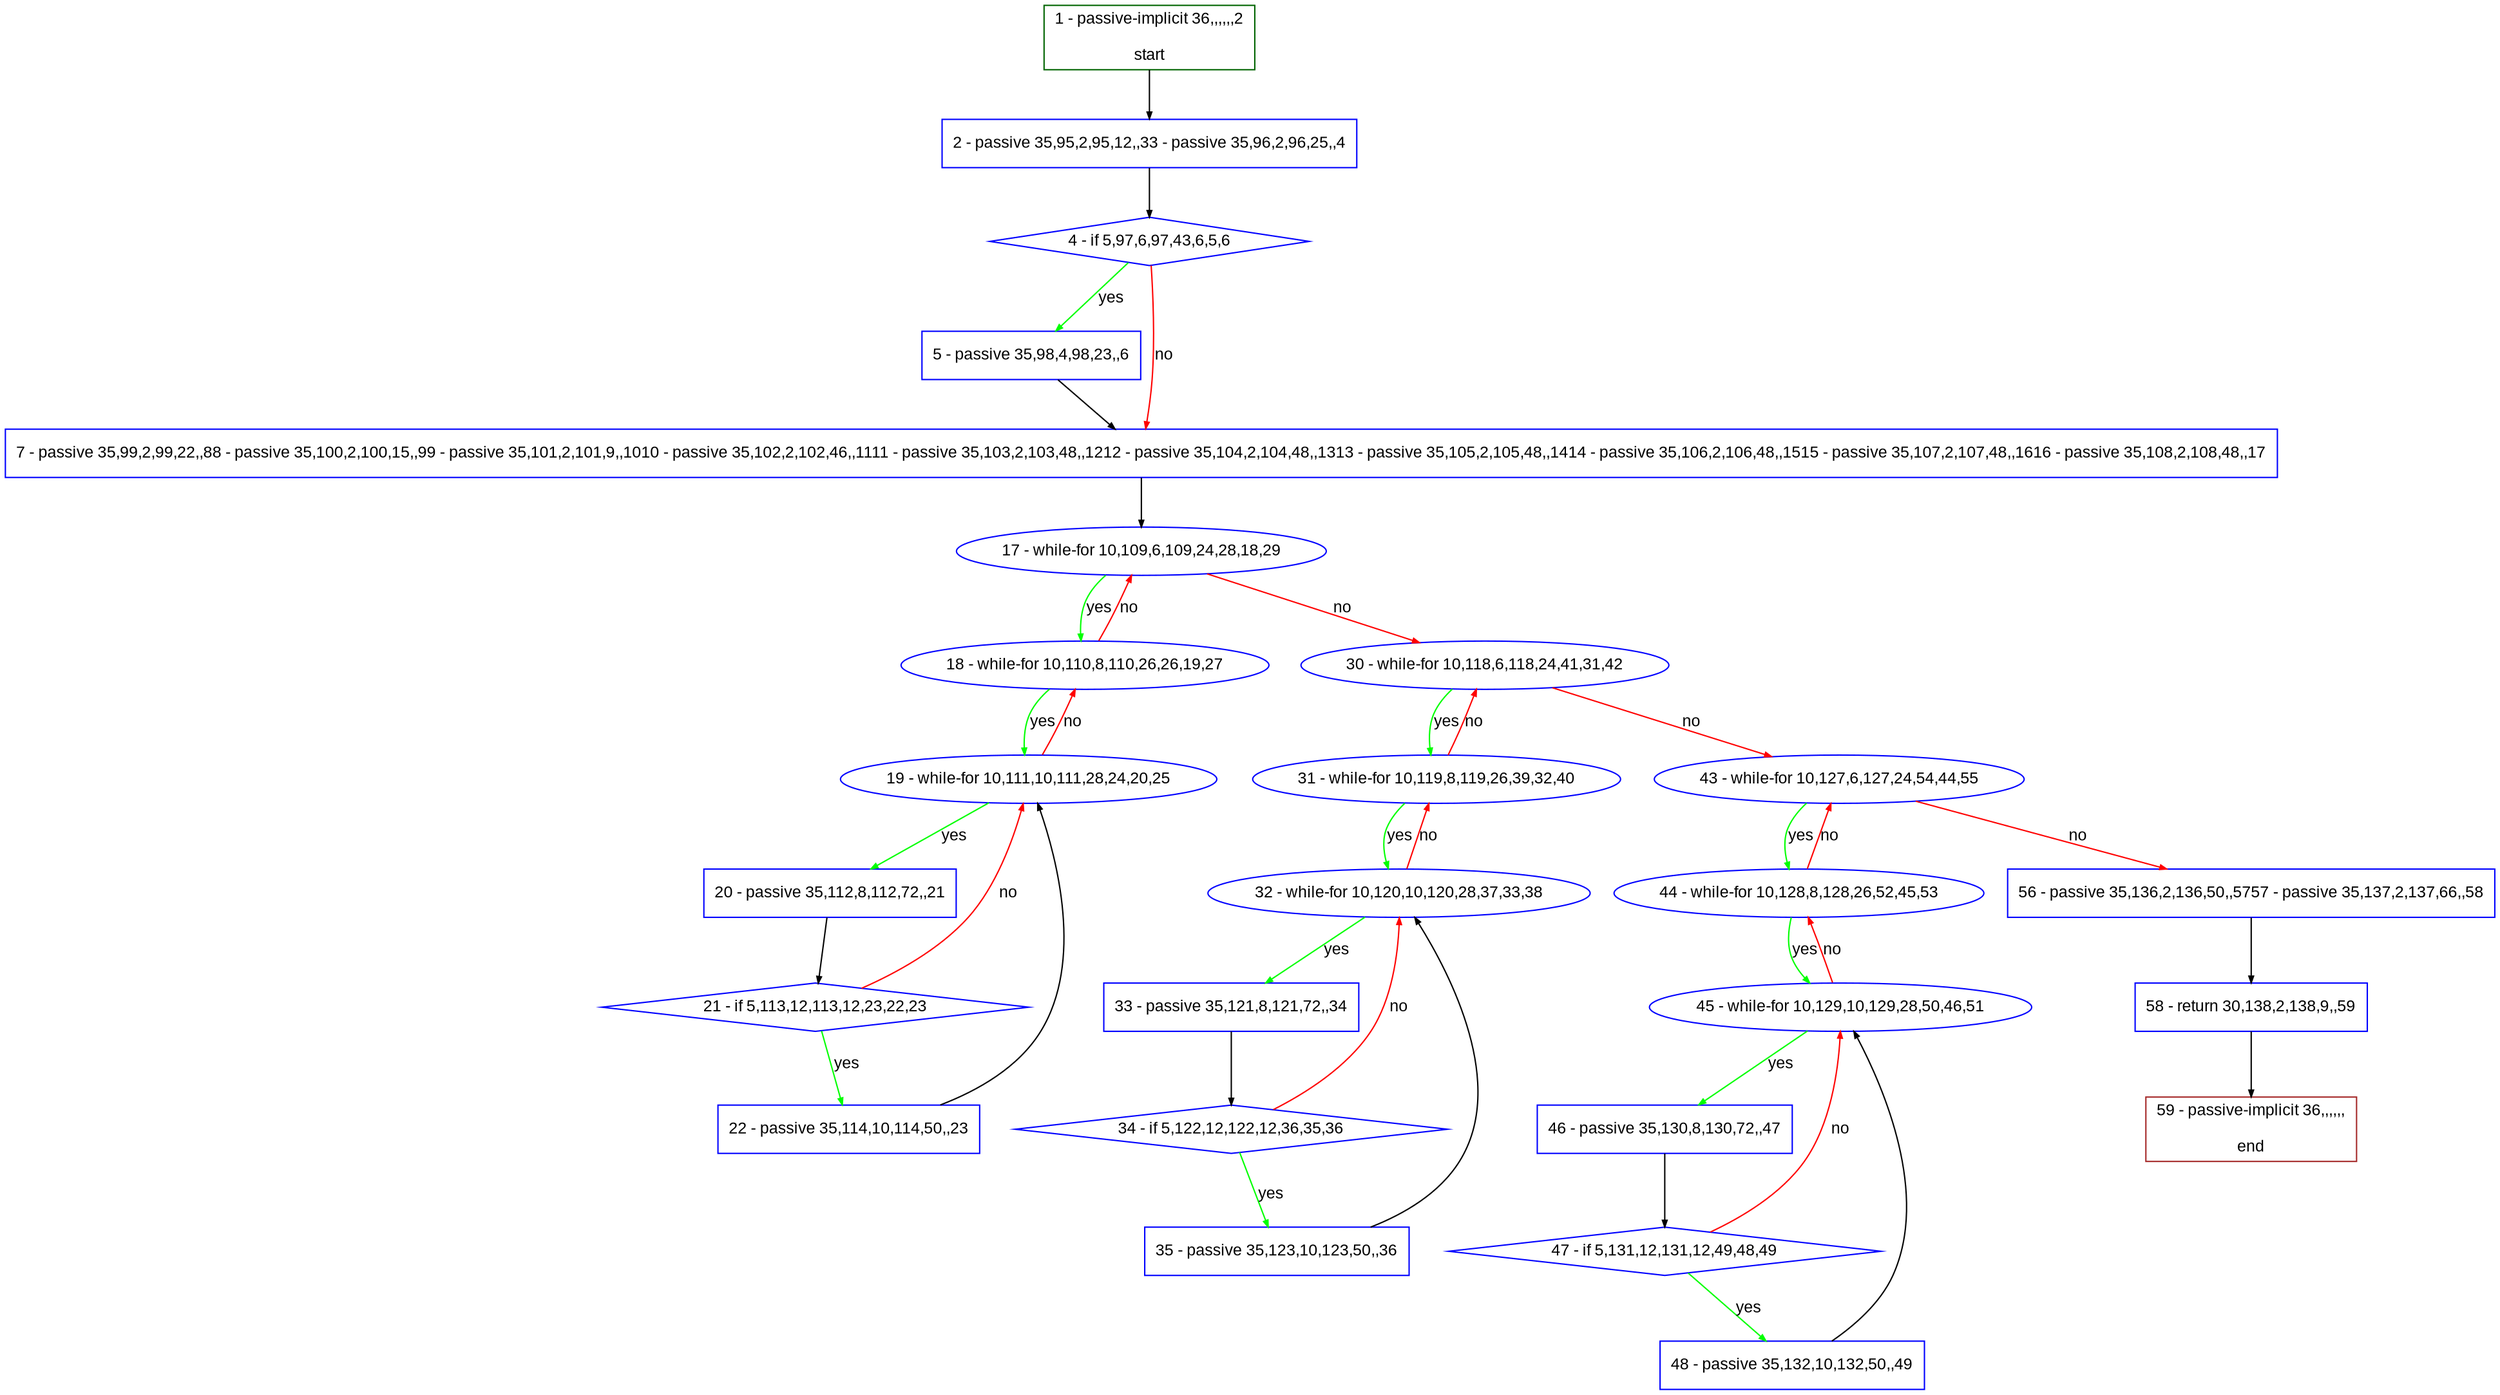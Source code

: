 digraph "" {
  graph [pack="true", label="", fontsize="12", packmode="clust", fontname="Arial", fillcolor="#FFFFCC", bgcolor="white", style="rounded,filled", compound="true"];
  node [node_initialized="no", label="", color="grey", fontsize="12", fillcolor="white", fontname="Arial", style="filled", shape="rectangle", compound="true", fixedsize="false"];
  edge [fontcolor="black", arrowhead="normal", arrowtail="none", arrowsize="0.5", ltail="", label="", color="black", fontsize="12", lhead="", fontname="Arial", dir="forward", compound="true"];
  __N1 [label="2 - passive 35,95,2,95,12,,33 - passive 35,96,2,96,25,,4", color="#0000ff", fillcolor="#ffffff", style="filled", shape="box"];
  __N2 [label="1 - passive-implicit 36,,,,,,2\n\nstart", color="#006400", fillcolor="#ffffff", style="filled", shape="box"];
  __N3 [label="4 - if 5,97,6,97,43,6,5,6", color="#0000ff", fillcolor="#ffffff", style="filled", shape="diamond"];
  __N4 [label="5 - passive 35,98,4,98,23,,6", color="#0000ff", fillcolor="#ffffff", style="filled", shape="box"];
  __N5 [label="7 - passive 35,99,2,99,22,,88 - passive 35,100,2,100,15,,99 - passive 35,101,2,101,9,,1010 - passive 35,102,2,102,46,,1111 - passive 35,103,2,103,48,,1212 - passive 35,104,2,104,48,,1313 - passive 35,105,2,105,48,,1414 - passive 35,106,2,106,48,,1515 - passive 35,107,2,107,48,,1616 - passive 35,108,2,108,48,,17", color="#0000ff", fillcolor="#ffffff", style="filled", shape="box"];
  __N6 [label="17 - while-for 10,109,6,109,24,28,18,29", color="#0000ff", fillcolor="#ffffff", style="filled", shape="oval"];
  __N7 [label="18 - while-for 10,110,8,110,26,26,19,27", color="#0000ff", fillcolor="#ffffff", style="filled", shape="oval"];
  __N8 [label="30 - while-for 10,118,6,118,24,41,31,42", color="#0000ff", fillcolor="#ffffff", style="filled", shape="oval"];
  __N9 [label="19 - while-for 10,111,10,111,28,24,20,25", color="#0000ff", fillcolor="#ffffff", style="filled", shape="oval"];
  __N10 [label="20 - passive 35,112,8,112,72,,21", color="#0000ff", fillcolor="#ffffff", style="filled", shape="box"];
  __N11 [label="21 - if 5,113,12,113,12,23,22,23", color="#0000ff", fillcolor="#ffffff", style="filled", shape="diamond"];
  __N12 [label="22 - passive 35,114,10,114,50,,23", color="#0000ff", fillcolor="#ffffff", style="filled", shape="box"];
  __N13 [label="31 - while-for 10,119,8,119,26,39,32,40", color="#0000ff", fillcolor="#ffffff", style="filled", shape="oval"];
  __N14 [label="43 - while-for 10,127,6,127,24,54,44,55", color="#0000ff", fillcolor="#ffffff", style="filled", shape="oval"];
  __N15 [label="32 - while-for 10,120,10,120,28,37,33,38", color="#0000ff", fillcolor="#ffffff", style="filled", shape="oval"];
  __N16 [label="33 - passive 35,121,8,121,72,,34", color="#0000ff", fillcolor="#ffffff", style="filled", shape="box"];
  __N17 [label="34 - if 5,122,12,122,12,36,35,36", color="#0000ff", fillcolor="#ffffff", style="filled", shape="diamond"];
  __N18 [label="35 - passive 35,123,10,123,50,,36", color="#0000ff", fillcolor="#ffffff", style="filled", shape="box"];
  __N19 [label="44 - while-for 10,128,8,128,26,52,45,53", color="#0000ff", fillcolor="#ffffff", style="filled", shape="oval"];
  __N20 [label="56 - passive 35,136,2,136,50,,5757 - passive 35,137,2,137,66,,58", color="#0000ff", fillcolor="#ffffff", style="filled", shape="box"];
  __N21 [label="45 - while-for 10,129,10,129,28,50,46,51", color="#0000ff", fillcolor="#ffffff", style="filled", shape="oval"];
  __N22 [label="46 - passive 35,130,8,130,72,,47", color="#0000ff", fillcolor="#ffffff", style="filled", shape="box"];
  __N23 [label="47 - if 5,131,12,131,12,49,48,49", color="#0000ff", fillcolor="#ffffff", style="filled", shape="diamond"];
  __N24 [label="48 - passive 35,132,10,132,50,,49", color="#0000ff", fillcolor="#ffffff", style="filled", shape="box"];
  __N25 [label="58 - return 30,138,2,138,9,,59", color="#0000ff", fillcolor="#ffffff", style="filled", shape="box"];
  __N26 [label="59 - passive-implicit 36,,,,,,\n\nend", color="#a52a2a", fillcolor="#ffffff", style="filled", shape="box"];
  __N2 -> __N1 [arrowhead="normal", arrowtail="none", color="#000000", label="", dir="forward"];
  __N1 -> __N3 [arrowhead="normal", arrowtail="none", color="#000000", label="", dir="forward"];
  __N3 -> __N4 [arrowhead="normal", arrowtail="none", color="#00ff00", label="yes", dir="forward"];
  __N3 -> __N5 [arrowhead="normal", arrowtail="none", color="#ff0000", label="no", dir="forward"];
  __N4 -> __N5 [arrowhead="normal", arrowtail="none", color="#000000", label="", dir="forward"];
  __N5 -> __N6 [arrowhead="normal", arrowtail="none", color="#000000", label="", dir="forward"];
  __N6 -> __N7 [arrowhead="normal", arrowtail="none", color="#00ff00", label="yes", dir="forward"];
  __N7 -> __N6 [arrowhead="normal", arrowtail="none", color="#ff0000", label="no", dir="forward"];
  __N6 -> __N8 [arrowhead="normal", arrowtail="none", color="#ff0000", label="no", dir="forward"];
  __N7 -> __N9 [arrowhead="normal", arrowtail="none", color="#00ff00", label="yes", dir="forward"];
  __N9 -> __N7 [arrowhead="normal", arrowtail="none", color="#ff0000", label="no", dir="forward"];
  __N9 -> __N10 [arrowhead="normal", arrowtail="none", color="#00ff00", label="yes", dir="forward"];
  __N10 -> __N11 [arrowhead="normal", arrowtail="none", color="#000000", label="", dir="forward"];
  __N11 -> __N9 [arrowhead="normal", arrowtail="none", color="#ff0000", label="no", dir="forward"];
  __N11 -> __N12 [arrowhead="normal", arrowtail="none", color="#00ff00", label="yes", dir="forward"];
  __N12 -> __N9 [arrowhead="normal", arrowtail="none", color="#000000", label="", dir="forward"];
  __N8 -> __N13 [arrowhead="normal", arrowtail="none", color="#00ff00", label="yes", dir="forward"];
  __N13 -> __N8 [arrowhead="normal", arrowtail="none", color="#ff0000", label="no", dir="forward"];
  __N8 -> __N14 [arrowhead="normal", arrowtail="none", color="#ff0000", label="no", dir="forward"];
  __N13 -> __N15 [arrowhead="normal", arrowtail="none", color="#00ff00", label="yes", dir="forward"];
  __N15 -> __N13 [arrowhead="normal", arrowtail="none", color="#ff0000", label="no", dir="forward"];
  __N15 -> __N16 [arrowhead="normal", arrowtail="none", color="#00ff00", label="yes", dir="forward"];
  __N16 -> __N17 [arrowhead="normal", arrowtail="none", color="#000000", label="", dir="forward"];
  __N17 -> __N15 [arrowhead="normal", arrowtail="none", color="#ff0000", label="no", dir="forward"];
  __N17 -> __N18 [arrowhead="normal", arrowtail="none", color="#00ff00", label="yes", dir="forward"];
  __N18 -> __N15 [arrowhead="normal", arrowtail="none", color="#000000", label="", dir="forward"];
  __N14 -> __N19 [arrowhead="normal", arrowtail="none", color="#00ff00", label="yes", dir="forward"];
  __N19 -> __N14 [arrowhead="normal", arrowtail="none", color="#ff0000", label="no", dir="forward"];
  __N14 -> __N20 [arrowhead="normal", arrowtail="none", color="#ff0000", label="no", dir="forward"];
  __N19 -> __N21 [arrowhead="normal", arrowtail="none", color="#00ff00", label="yes", dir="forward"];
  __N21 -> __N19 [arrowhead="normal", arrowtail="none", color="#ff0000", label="no", dir="forward"];
  __N21 -> __N22 [arrowhead="normal", arrowtail="none", color="#00ff00", label="yes", dir="forward"];
  __N22 -> __N23 [arrowhead="normal", arrowtail="none", color="#000000", label="", dir="forward"];
  __N23 -> __N21 [arrowhead="normal", arrowtail="none", color="#ff0000", label="no", dir="forward"];
  __N23 -> __N24 [arrowhead="normal", arrowtail="none", color="#00ff00", label="yes", dir="forward"];
  __N24 -> __N21 [arrowhead="normal", arrowtail="none", color="#000000", label="", dir="forward"];
  __N20 -> __N25 [arrowhead="normal", arrowtail="none", color="#000000", label="", dir="forward"];
  __N25 -> __N26 [arrowhead="normal", arrowtail="none", color="#000000", label="", dir="forward"];
}
